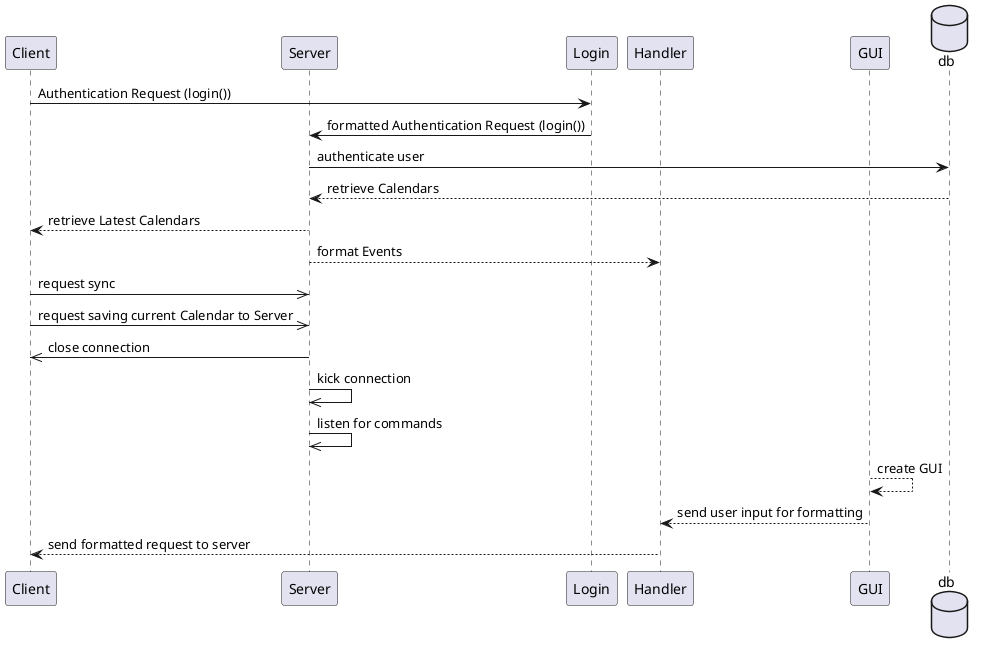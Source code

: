 @startuml

skinparam Shadowing false

participant Client as C
participant Server as S
participant Login as auth
participant Handler as H
participant GUI as G
database db

C -> auth: Authentication Request (login())
auth -> S: formatted Authentication Request (login())
S -> db: authenticate user
db --> S: retrieve Calendars
S --> C: retrieve Latest Calendars
S --> H: format Events
C ->> S: request sync
C ->> S: request saving current Calendar to Server
S ->> C: close connection
S ->> S: kick connection
S ->> S: listen for commands
G --> G: create GUI
G --> H: send user input for formatting
H --> C: send formatted request to server 

'!include ../../plantuml-styles/ae-copyright-footer.txt
@enduml
